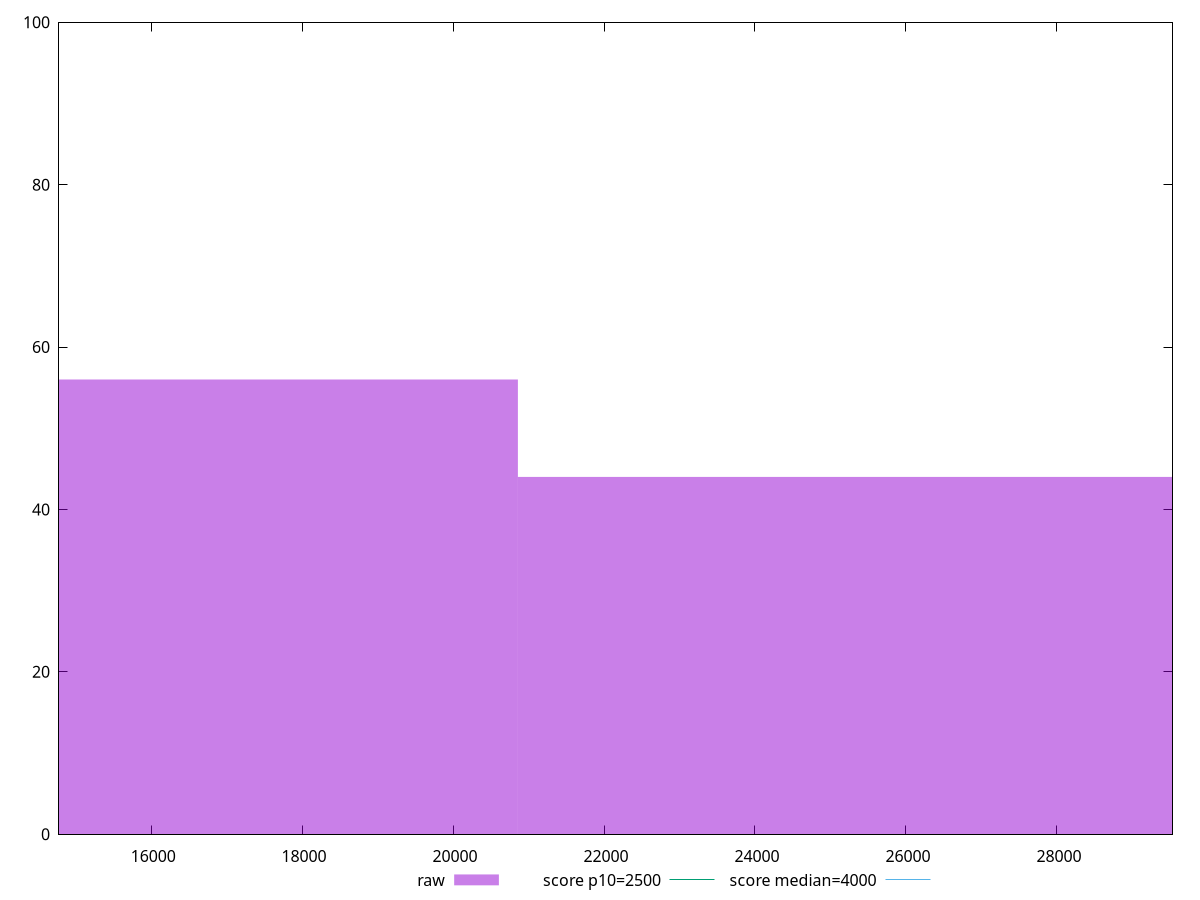 reset

$raw <<EOF
13906.038154384598 56
27812.076308769196 44
EOF

set key outside below
set boxwidth 13906.038154384598
set xrange [14779.420749999997:29531.422649999986]
set yrange [0:100]
set style fill transparent solid 0.5 noborder

set parametric
set terminal svg size 640, 490 enhanced background rgb 'white'
set output "report_00007_2020-12-11T15:55:29.892Z/largest-contentful-paint/samples/pages+cached+nointeractive/raw/histogram.svg"

plot $raw title "raw" with boxes, \
     2500,t title "score p10=2500", \
     4000,t title "score median=4000"

reset

